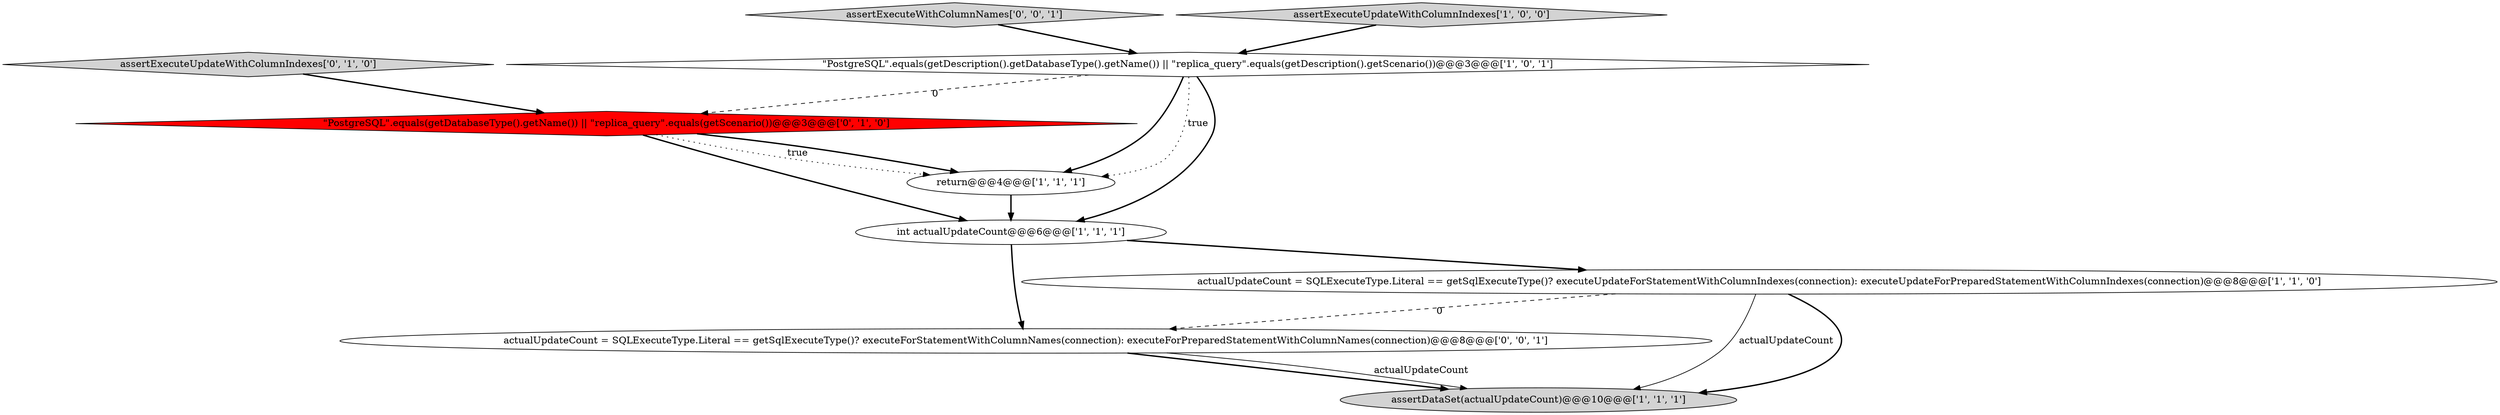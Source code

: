 digraph {
4 [style = filled, label = "return@@@4@@@['1', '1', '1']", fillcolor = white, shape = ellipse image = "AAA0AAABBB1BBB"];
8 [style = filled, label = "assertExecuteWithColumnNames['0', '0', '1']", fillcolor = lightgray, shape = diamond image = "AAA0AAABBB3BBB"];
9 [style = filled, label = "actualUpdateCount = SQLExecuteType.Literal == getSqlExecuteType()? executeForStatementWithColumnNames(connection): executeForPreparedStatementWithColumnNames(connection)@@@8@@@['0', '0', '1']", fillcolor = white, shape = ellipse image = "AAA0AAABBB3BBB"];
2 [style = filled, label = "actualUpdateCount = SQLExecuteType.Literal == getSqlExecuteType()? executeUpdateForStatementWithColumnIndexes(connection): executeUpdateForPreparedStatementWithColumnIndexes(connection)@@@8@@@['1', '1', '0']", fillcolor = white, shape = ellipse image = "AAA0AAABBB1BBB"];
1 [style = filled, label = "int actualUpdateCount@@@6@@@['1', '1', '1']", fillcolor = white, shape = ellipse image = "AAA0AAABBB1BBB"];
6 [style = filled, label = "assertExecuteUpdateWithColumnIndexes['0', '1', '0']", fillcolor = lightgray, shape = diamond image = "AAA0AAABBB2BBB"];
0 [style = filled, label = "assertExecuteUpdateWithColumnIndexes['1', '0', '0']", fillcolor = lightgray, shape = diamond image = "AAA0AAABBB1BBB"];
5 [style = filled, label = "\"PostgreSQL\".equals(getDescription().getDatabaseType().getName()) || \"replica_query\".equals(getDescription().getScenario())@@@3@@@['1', '0', '1']", fillcolor = white, shape = diamond image = "AAA0AAABBB1BBB"];
3 [style = filled, label = "assertDataSet(actualUpdateCount)@@@10@@@['1', '1', '1']", fillcolor = lightgray, shape = ellipse image = "AAA0AAABBB1BBB"];
7 [style = filled, label = "\"PostgreSQL\".equals(getDatabaseType().getName()) || \"replica_query\".equals(getScenario())@@@3@@@['0', '1', '0']", fillcolor = red, shape = diamond image = "AAA1AAABBB2BBB"];
2->3 [style = solid, label="actualUpdateCount"];
9->3 [style = bold, label=""];
5->4 [style = dotted, label="true"];
5->1 [style = bold, label=""];
4->1 [style = bold, label=""];
1->2 [style = bold, label=""];
1->9 [style = bold, label=""];
7->1 [style = bold, label=""];
7->4 [style = bold, label=""];
5->7 [style = dashed, label="0"];
6->7 [style = bold, label=""];
8->5 [style = bold, label=""];
2->9 [style = dashed, label="0"];
5->4 [style = bold, label=""];
7->4 [style = dotted, label="true"];
2->3 [style = bold, label=""];
0->5 [style = bold, label=""];
9->3 [style = solid, label="actualUpdateCount"];
}
